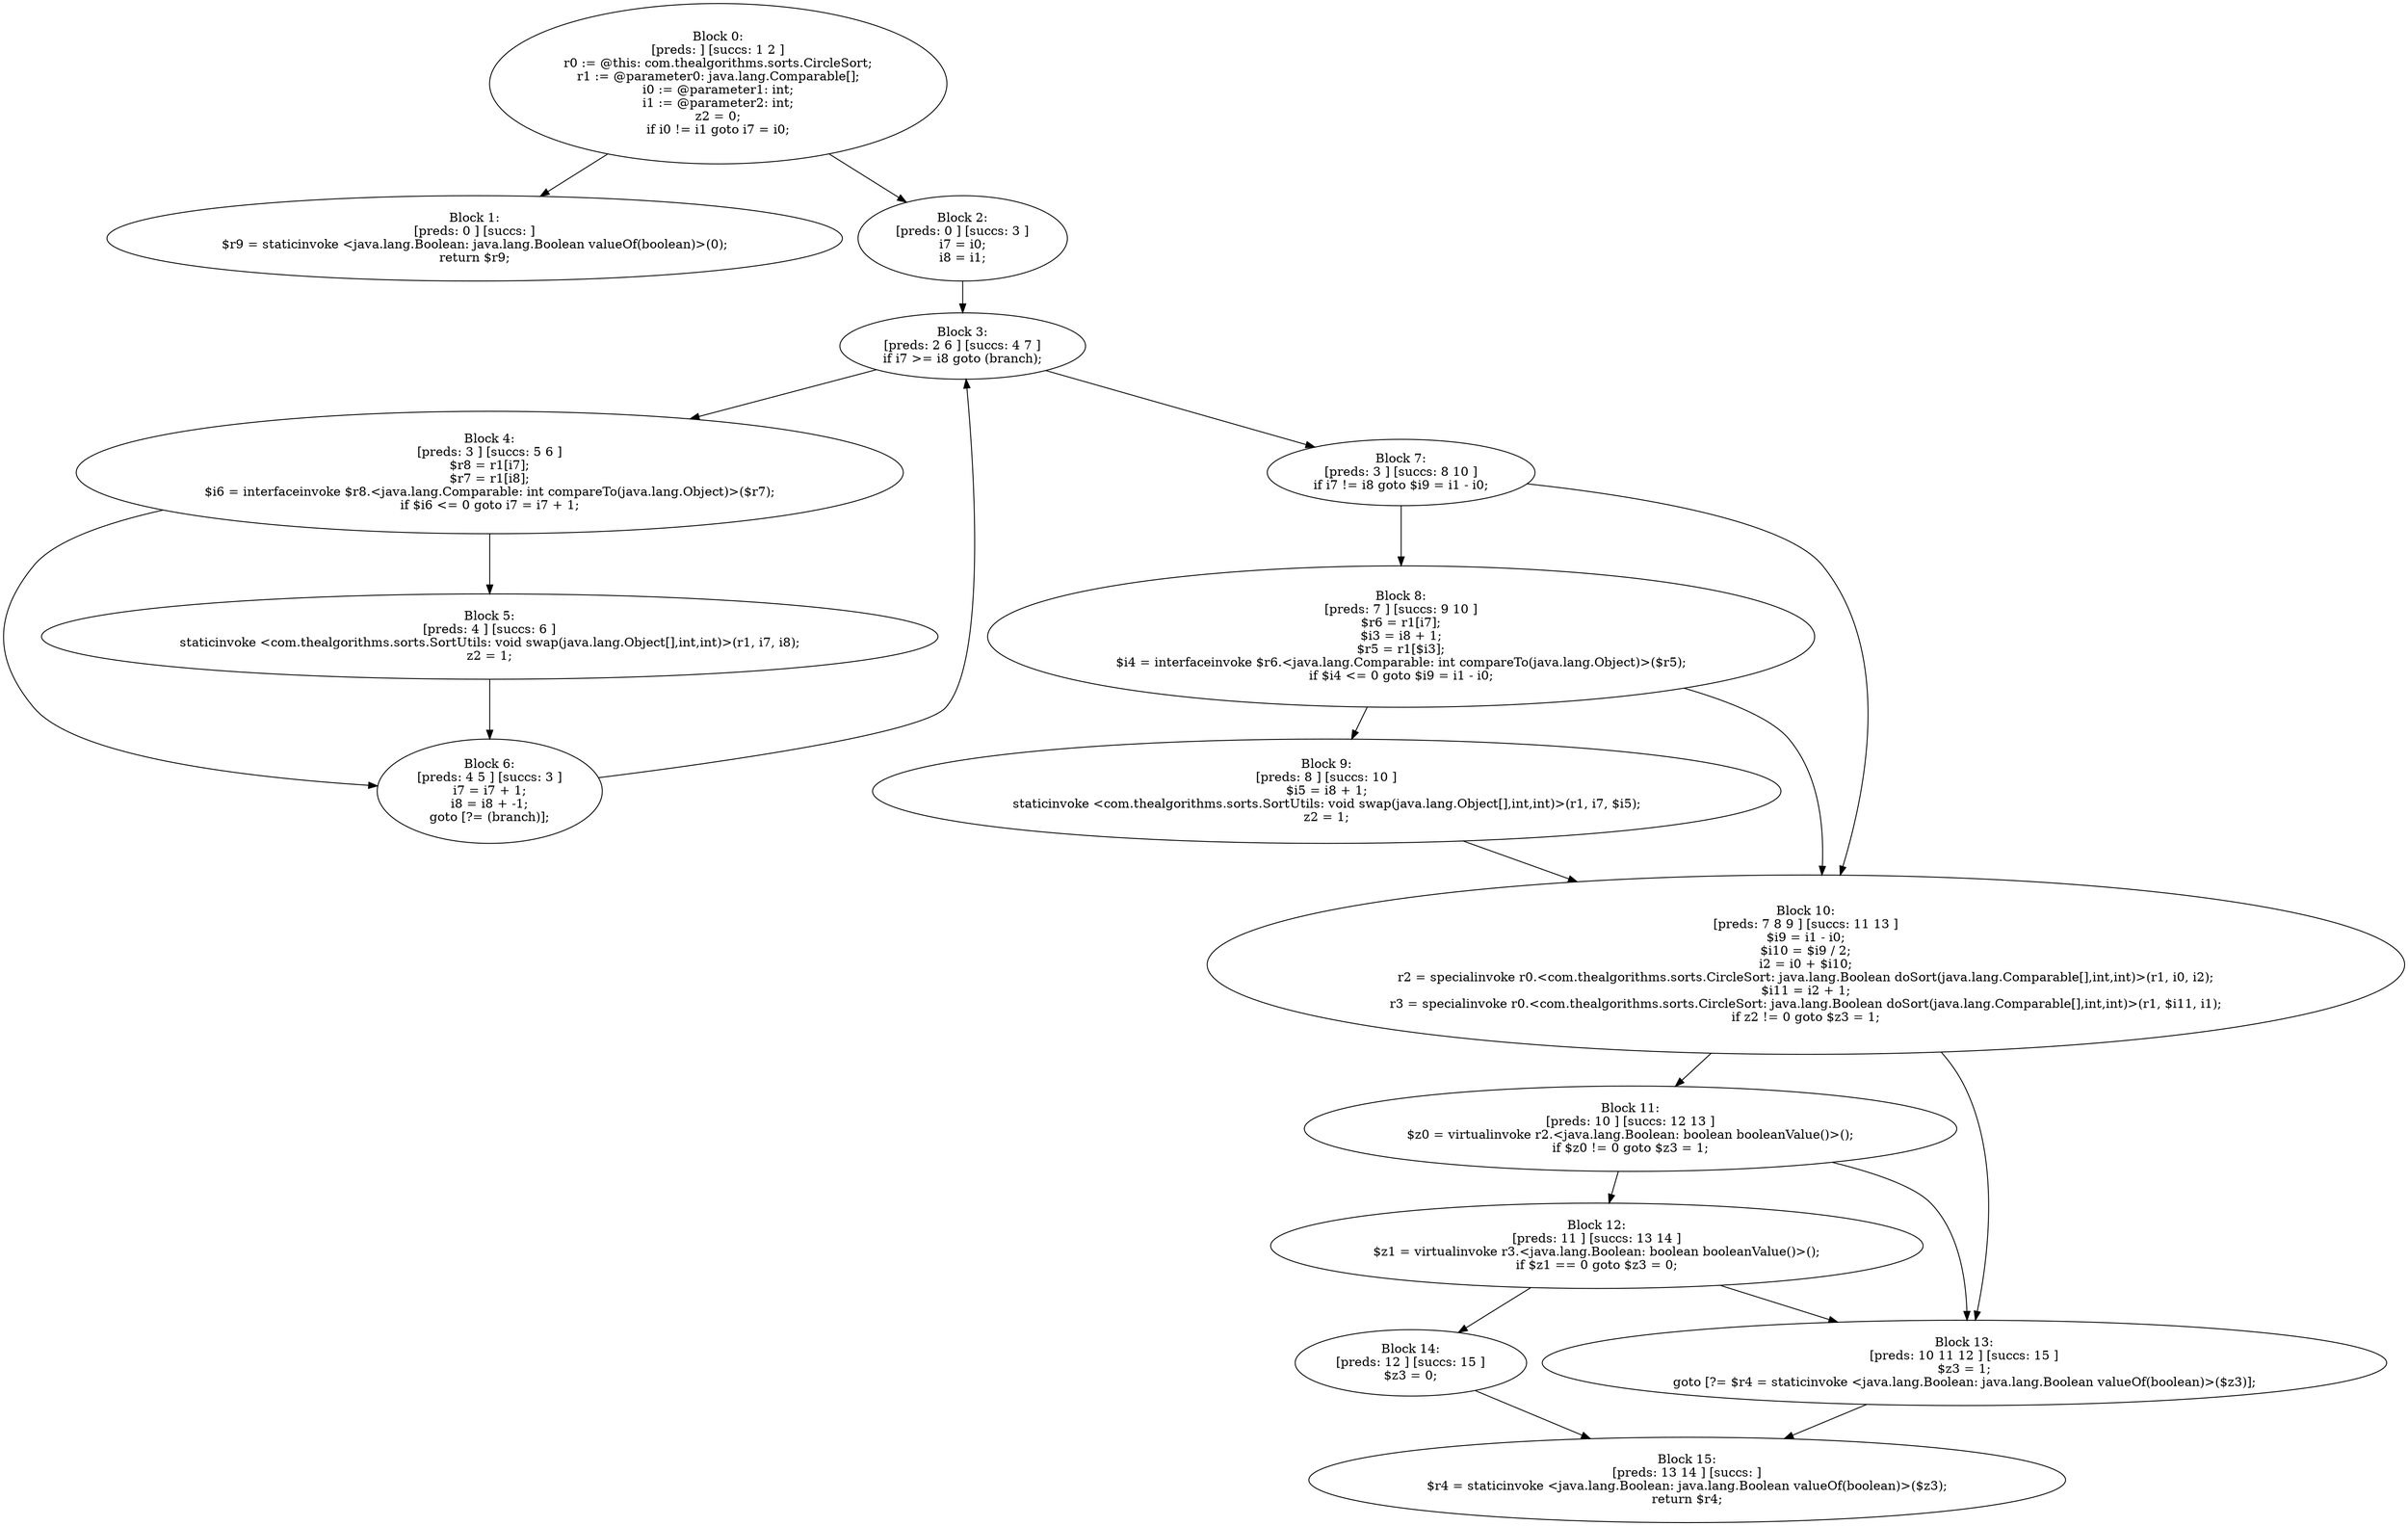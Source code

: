 digraph "unitGraph" {
    "Block 0:
[preds: ] [succs: 1 2 ]
r0 := @this: com.thealgorithms.sorts.CircleSort;
r1 := @parameter0: java.lang.Comparable[];
i0 := @parameter1: int;
i1 := @parameter2: int;
z2 = 0;
if i0 != i1 goto i7 = i0;
"
    "Block 1:
[preds: 0 ] [succs: ]
$r9 = staticinvoke <java.lang.Boolean: java.lang.Boolean valueOf(boolean)>(0);
return $r9;
"
    "Block 2:
[preds: 0 ] [succs: 3 ]
i7 = i0;
i8 = i1;
"
    "Block 3:
[preds: 2 6 ] [succs: 4 7 ]
if i7 >= i8 goto (branch);
"
    "Block 4:
[preds: 3 ] [succs: 5 6 ]
$r8 = r1[i7];
$r7 = r1[i8];
$i6 = interfaceinvoke $r8.<java.lang.Comparable: int compareTo(java.lang.Object)>($r7);
if $i6 <= 0 goto i7 = i7 + 1;
"
    "Block 5:
[preds: 4 ] [succs: 6 ]
staticinvoke <com.thealgorithms.sorts.SortUtils: void swap(java.lang.Object[],int,int)>(r1, i7, i8);
z2 = 1;
"
    "Block 6:
[preds: 4 5 ] [succs: 3 ]
i7 = i7 + 1;
i8 = i8 + -1;
goto [?= (branch)];
"
    "Block 7:
[preds: 3 ] [succs: 8 10 ]
if i7 != i8 goto $i9 = i1 - i0;
"
    "Block 8:
[preds: 7 ] [succs: 9 10 ]
$r6 = r1[i7];
$i3 = i8 + 1;
$r5 = r1[$i3];
$i4 = interfaceinvoke $r6.<java.lang.Comparable: int compareTo(java.lang.Object)>($r5);
if $i4 <= 0 goto $i9 = i1 - i0;
"
    "Block 9:
[preds: 8 ] [succs: 10 ]
$i5 = i8 + 1;
staticinvoke <com.thealgorithms.sorts.SortUtils: void swap(java.lang.Object[],int,int)>(r1, i7, $i5);
z2 = 1;
"
    "Block 10:
[preds: 7 8 9 ] [succs: 11 13 ]
$i9 = i1 - i0;
$i10 = $i9 / 2;
i2 = i0 + $i10;
r2 = specialinvoke r0.<com.thealgorithms.sorts.CircleSort: java.lang.Boolean doSort(java.lang.Comparable[],int,int)>(r1, i0, i2);
$i11 = i2 + 1;
r3 = specialinvoke r0.<com.thealgorithms.sorts.CircleSort: java.lang.Boolean doSort(java.lang.Comparable[],int,int)>(r1, $i11, i1);
if z2 != 0 goto $z3 = 1;
"
    "Block 11:
[preds: 10 ] [succs: 12 13 ]
$z0 = virtualinvoke r2.<java.lang.Boolean: boolean booleanValue()>();
if $z0 != 0 goto $z3 = 1;
"
    "Block 12:
[preds: 11 ] [succs: 13 14 ]
$z1 = virtualinvoke r3.<java.lang.Boolean: boolean booleanValue()>();
if $z1 == 0 goto $z3 = 0;
"
    "Block 13:
[preds: 10 11 12 ] [succs: 15 ]
$z3 = 1;
goto [?= $r4 = staticinvoke <java.lang.Boolean: java.lang.Boolean valueOf(boolean)>($z3)];
"
    "Block 14:
[preds: 12 ] [succs: 15 ]
$z3 = 0;
"
    "Block 15:
[preds: 13 14 ] [succs: ]
$r4 = staticinvoke <java.lang.Boolean: java.lang.Boolean valueOf(boolean)>($z3);
return $r4;
"
    "Block 0:
[preds: ] [succs: 1 2 ]
r0 := @this: com.thealgorithms.sorts.CircleSort;
r1 := @parameter0: java.lang.Comparable[];
i0 := @parameter1: int;
i1 := @parameter2: int;
z2 = 0;
if i0 != i1 goto i7 = i0;
"->"Block 1:
[preds: 0 ] [succs: ]
$r9 = staticinvoke <java.lang.Boolean: java.lang.Boolean valueOf(boolean)>(0);
return $r9;
";
    "Block 0:
[preds: ] [succs: 1 2 ]
r0 := @this: com.thealgorithms.sorts.CircleSort;
r1 := @parameter0: java.lang.Comparable[];
i0 := @parameter1: int;
i1 := @parameter2: int;
z2 = 0;
if i0 != i1 goto i7 = i0;
"->"Block 2:
[preds: 0 ] [succs: 3 ]
i7 = i0;
i8 = i1;
";
    "Block 2:
[preds: 0 ] [succs: 3 ]
i7 = i0;
i8 = i1;
"->"Block 3:
[preds: 2 6 ] [succs: 4 7 ]
if i7 >= i8 goto (branch);
";
    "Block 3:
[preds: 2 6 ] [succs: 4 7 ]
if i7 >= i8 goto (branch);
"->"Block 4:
[preds: 3 ] [succs: 5 6 ]
$r8 = r1[i7];
$r7 = r1[i8];
$i6 = interfaceinvoke $r8.<java.lang.Comparable: int compareTo(java.lang.Object)>($r7);
if $i6 <= 0 goto i7 = i7 + 1;
";
    "Block 3:
[preds: 2 6 ] [succs: 4 7 ]
if i7 >= i8 goto (branch);
"->"Block 7:
[preds: 3 ] [succs: 8 10 ]
if i7 != i8 goto $i9 = i1 - i0;
";
    "Block 4:
[preds: 3 ] [succs: 5 6 ]
$r8 = r1[i7];
$r7 = r1[i8];
$i6 = interfaceinvoke $r8.<java.lang.Comparable: int compareTo(java.lang.Object)>($r7);
if $i6 <= 0 goto i7 = i7 + 1;
"->"Block 5:
[preds: 4 ] [succs: 6 ]
staticinvoke <com.thealgorithms.sorts.SortUtils: void swap(java.lang.Object[],int,int)>(r1, i7, i8);
z2 = 1;
";
    "Block 4:
[preds: 3 ] [succs: 5 6 ]
$r8 = r1[i7];
$r7 = r1[i8];
$i6 = interfaceinvoke $r8.<java.lang.Comparable: int compareTo(java.lang.Object)>($r7);
if $i6 <= 0 goto i7 = i7 + 1;
"->"Block 6:
[preds: 4 5 ] [succs: 3 ]
i7 = i7 + 1;
i8 = i8 + -1;
goto [?= (branch)];
";
    "Block 5:
[preds: 4 ] [succs: 6 ]
staticinvoke <com.thealgorithms.sorts.SortUtils: void swap(java.lang.Object[],int,int)>(r1, i7, i8);
z2 = 1;
"->"Block 6:
[preds: 4 5 ] [succs: 3 ]
i7 = i7 + 1;
i8 = i8 + -1;
goto [?= (branch)];
";
    "Block 6:
[preds: 4 5 ] [succs: 3 ]
i7 = i7 + 1;
i8 = i8 + -1;
goto [?= (branch)];
"->"Block 3:
[preds: 2 6 ] [succs: 4 7 ]
if i7 >= i8 goto (branch);
";
    "Block 7:
[preds: 3 ] [succs: 8 10 ]
if i7 != i8 goto $i9 = i1 - i0;
"->"Block 8:
[preds: 7 ] [succs: 9 10 ]
$r6 = r1[i7];
$i3 = i8 + 1;
$r5 = r1[$i3];
$i4 = interfaceinvoke $r6.<java.lang.Comparable: int compareTo(java.lang.Object)>($r5);
if $i4 <= 0 goto $i9 = i1 - i0;
";
    "Block 7:
[preds: 3 ] [succs: 8 10 ]
if i7 != i8 goto $i9 = i1 - i0;
"->"Block 10:
[preds: 7 8 9 ] [succs: 11 13 ]
$i9 = i1 - i0;
$i10 = $i9 / 2;
i2 = i0 + $i10;
r2 = specialinvoke r0.<com.thealgorithms.sorts.CircleSort: java.lang.Boolean doSort(java.lang.Comparable[],int,int)>(r1, i0, i2);
$i11 = i2 + 1;
r3 = specialinvoke r0.<com.thealgorithms.sorts.CircleSort: java.lang.Boolean doSort(java.lang.Comparable[],int,int)>(r1, $i11, i1);
if z2 != 0 goto $z3 = 1;
";
    "Block 8:
[preds: 7 ] [succs: 9 10 ]
$r6 = r1[i7];
$i3 = i8 + 1;
$r5 = r1[$i3];
$i4 = interfaceinvoke $r6.<java.lang.Comparable: int compareTo(java.lang.Object)>($r5);
if $i4 <= 0 goto $i9 = i1 - i0;
"->"Block 9:
[preds: 8 ] [succs: 10 ]
$i5 = i8 + 1;
staticinvoke <com.thealgorithms.sorts.SortUtils: void swap(java.lang.Object[],int,int)>(r1, i7, $i5);
z2 = 1;
";
    "Block 8:
[preds: 7 ] [succs: 9 10 ]
$r6 = r1[i7];
$i3 = i8 + 1;
$r5 = r1[$i3];
$i4 = interfaceinvoke $r6.<java.lang.Comparable: int compareTo(java.lang.Object)>($r5);
if $i4 <= 0 goto $i9 = i1 - i0;
"->"Block 10:
[preds: 7 8 9 ] [succs: 11 13 ]
$i9 = i1 - i0;
$i10 = $i9 / 2;
i2 = i0 + $i10;
r2 = specialinvoke r0.<com.thealgorithms.sorts.CircleSort: java.lang.Boolean doSort(java.lang.Comparable[],int,int)>(r1, i0, i2);
$i11 = i2 + 1;
r3 = specialinvoke r0.<com.thealgorithms.sorts.CircleSort: java.lang.Boolean doSort(java.lang.Comparable[],int,int)>(r1, $i11, i1);
if z2 != 0 goto $z3 = 1;
";
    "Block 9:
[preds: 8 ] [succs: 10 ]
$i5 = i8 + 1;
staticinvoke <com.thealgorithms.sorts.SortUtils: void swap(java.lang.Object[],int,int)>(r1, i7, $i5);
z2 = 1;
"->"Block 10:
[preds: 7 8 9 ] [succs: 11 13 ]
$i9 = i1 - i0;
$i10 = $i9 / 2;
i2 = i0 + $i10;
r2 = specialinvoke r0.<com.thealgorithms.sorts.CircleSort: java.lang.Boolean doSort(java.lang.Comparable[],int,int)>(r1, i0, i2);
$i11 = i2 + 1;
r3 = specialinvoke r0.<com.thealgorithms.sorts.CircleSort: java.lang.Boolean doSort(java.lang.Comparable[],int,int)>(r1, $i11, i1);
if z2 != 0 goto $z3 = 1;
";
    "Block 10:
[preds: 7 8 9 ] [succs: 11 13 ]
$i9 = i1 - i0;
$i10 = $i9 / 2;
i2 = i0 + $i10;
r2 = specialinvoke r0.<com.thealgorithms.sorts.CircleSort: java.lang.Boolean doSort(java.lang.Comparable[],int,int)>(r1, i0, i2);
$i11 = i2 + 1;
r3 = specialinvoke r0.<com.thealgorithms.sorts.CircleSort: java.lang.Boolean doSort(java.lang.Comparable[],int,int)>(r1, $i11, i1);
if z2 != 0 goto $z3 = 1;
"->"Block 11:
[preds: 10 ] [succs: 12 13 ]
$z0 = virtualinvoke r2.<java.lang.Boolean: boolean booleanValue()>();
if $z0 != 0 goto $z3 = 1;
";
    "Block 10:
[preds: 7 8 9 ] [succs: 11 13 ]
$i9 = i1 - i0;
$i10 = $i9 / 2;
i2 = i0 + $i10;
r2 = specialinvoke r0.<com.thealgorithms.sorts.CircleSort: java.lang.Boolean doSort(java.lang.Comparable[],int,int)>(r1, i0, i2);
$i11 = i2 + 1;
r3 = specialinvoke r0.<com.thealgorithms.sorts.CircleSort: java.lang.Boolean doSort(java.lang.Comparable[],int,int)>(r1, $i11, i1);
if z2 != 0 goto $z3 = 1;
"->"Block 13:
[preds: 10 11 12 ] [succs: 15 ]
$z3 = 1;
goto [?= $r4 = staticinvoke <java.lang.Boolean: java.lang.Boolean valueOf(boolean)>($z3)];
";
    "Block 11:
[preds: 10 ] [succs: 12 13 ]
$z0 = virtualinvoke r2.<java.lang.Boolean: boolean booleanValue()>();
if $z0 != 0 goto $z3 = 1;
"->"Block 12:
[preds: 11 ] [succs: 13 14 ]
$z1 = virtualinvoke r3.<java.lang.Boolean: boolean booleanValue()>();
if $z1 == 0 goto $z3 = 0;
";
    "Block 11:
[preds: 10 ] [succs: 12 13 ]
$z0 = virtualinvoke r2.<java.lang.Boolean: boolean booleanValue()>();
if $z0 != 0 goto $z3 = 1;
"->"Block 13:
[preds: 10 11 12 ] [succs: 15 ]
$z3 = 1;
goto [?= $r4 = staticinvoke <java.lang.Boolean: java.lang.Boolean valueOf(boolean)>($z3)];
";
    "Block 12:
[preds: 11 ] [succs: 13 14 ]
$z1 = virtualinvoke r3.<java.lang.Boolean: boolean booleanValue()>();
if $z1 == 0 goto $z3 = 0;
"->"Block 13:
[preds: 10 11 12 ] [succs: 15 ]
$z3 = 1;
goto [?= $r4 = staticinvoke <java.lang.Boolean: java.lang.Boolean valueOf(boolean)>($z3)];
";
    "Block 12:
[preds: 11 ] [succs: 13 14 ]
$z1 = virtualinvoke r3.<java.lang.Boolean: boolean booleanValue()>();
if $z1 == 0 goto $z3 = 0;
"->"Block 14:
[preds: 12 ] [succs: 15 ]
$z3 = 0;
";
    "Block 13:
[preds: 10 11 12 ] [succs: 15 ]
$z3 = 1;
goto [?= $r4 = staticinvoke <java.lang.Boolean: java.lang.Boolean valueOf(boolean)>($z3)];
"->"Block 15:
[preds: 13 14 ] [succs: ]
$r4 = staticinvoke <java.lang.Boolean: java.lang.Boolean valueOf(boolean)>($z3);
return $r4;
";
    "Block 14:
[preds: 12 ] [succs: 15 ]
$z3 = 0;
"->"Block 15:
[preds: 13 14 ] [succs: ]
$r4 = staticinvoke <java.lang.Boolean: java.lang.Boolean valueOf(boolean)>($z3);
return $r4;
";
}
